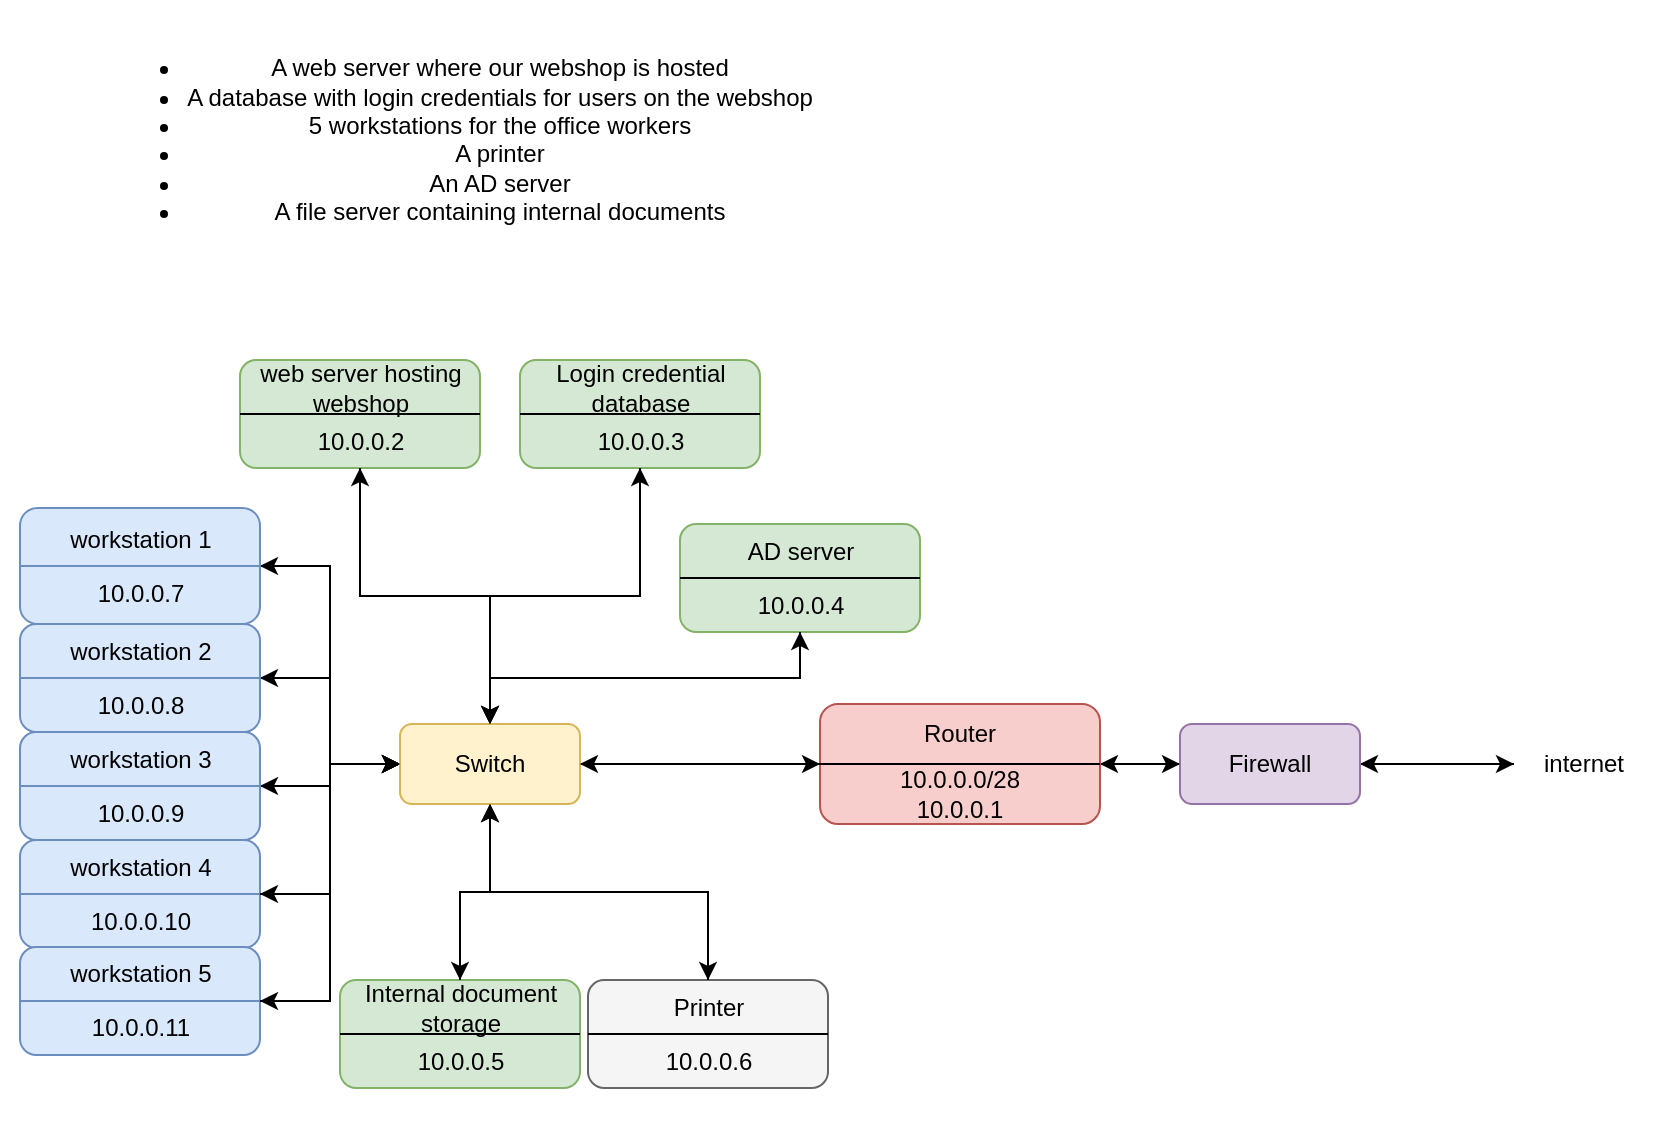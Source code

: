 <mxfile version="22.0.3" type="device">
  <diagram name="Page-1" id="LN097uPsQeDj9nCGL8V_">
    <mxGraphModel dx="1178" dy="798" grid="1" gridSize="10" guides="1" tooltips="1" connect="1" arrows="1" fold="1" page="1" pageScale="1" pageWidth="827" pageHeight="1169" math="0" shadow="0">
      <root>
        <mxCell id="0" />
        <mxCell id="1" parent="0" />
        <mxCell id="njN2i-LVsgVJ1UvWSxGF-2" value="&#xa;&lt;ul&gt;&lt;li&gt;A web server where our webshop is hosted&lt;/li&gt;&lt;li&gt;A database with login credentials for users on the webshop&lt;/li&gt;&lt;li&gt;5 workstations for the office workers&lt;/li&gt;&lt;li&gt;A printer&lt;/li&gt;&lt;li&gt;An AD server&lt;/li&gt;&lt;li&gt;A file server containing internal documents&lt;/li&gt;&lt;/ul&gt;&#xa;&#xa;" style="text;html=1;strokeColor=none;fillColor=none;align=center;verticalAlign=middle;whiteSpace=wrap;rounded=0;" parent="1" vertex="1">
          <mxGeometry y="10" width="460" height="150" as="geometry" />
        </mxCell>
        <mxCell id="njN2i-LVsgVJ1UvWSxGF-36" value="" style="group" parent="1" vertex="1" connectable="0">
          <mxGeometry x="10" y="410" width="120" height="90" as="geometry" />
        </mxCell>
        <mxCell id="njN2i-LVsgVJ1UvWSxGF-37" value="" style="rounded=1;whiteSpace=wrap;html=1;container=0;fillColor=#dae8fc;strokeColor=#6c8ebf;" parent="njN2i-LVsgVJ1UvWSxGF-36" vertex="1">
          <mxGeometry y="18" width="120" height="54" as="geometry" />
        </mxCell>
        <mxCell id="njN2i-LVsgVJ1UvWSxGF-38" value="" style="endArrow=none;html=1;rounded=0;entryX=1;entryY=0.5;entryDx=0;entryDy=0;fillColor=#dae8fc;strokeColor=#6c8ebf;" parent="njN2i-LVsgVJ1UvWSxGF-36" target="njN2i-LVsgVJ1UvWSxGF-37" edge="1">
          <mxGeometry width="50" height="50" relative="1" as="geometry">
            <mxPoint y="45" as="sourcePoint" />
            <mxPoint x="56.842" y="45" as="targetPoint" />
          </mxGeometry>
        </mxCell>
        <mxCell id="njN2i-LVsgVJ1UvWSxGF-39" value="workstation 4" style="text;html=1;strokeColor=none;fillColor=none;align=center;verticalAlign=middle;whiteSpace=wrap;rounded=0;container=0;" parent="njN2i-LVsgVJ1UvWSxGF-36" vertex="1">
          <mxGeometry x="8.571" y="18" width="102.857" height="27" as="geometry" />
        </mxCell>
        <mxCell id="njN2i-LVsgVJ1UvWSxGF-40" value="10.0.0.10" style="text;html=1;strokeColor=none;fillColor=none;align=center;verticalAlign=middle;whiteSpace=wrap;rounded=0;container=0;" parent="njN2i-LVsgVJ1UvWSxGF-36" vertex="1">
          <mxGeometry x="8.571" y="45" width="102.857" height="27" as="geometry" />
        </mxCell>
        <mxCell id="6VdATLwpPyrFod4XCKAj-38" style="edgeStyle=orthogonalEdgeStyle;rounded=0;orthogonalLoop=1;jettySize=auto;html=1;exitX=0;exitY=0.5;exitDx=0;exitDy=0;entryX=1;entryY=0.5;entryDx=0;entryDy=0;" edge="1" parent="1" source="6VdATLwpPyrFod4XCKAj-3" target="6VdATLwpPyrFod4XCKAj-26">
          <mxGeometry relative="1" as="geometry" />
        </mxCell>
        <mxCell id="6VdATLwpPyrFod4XCKAj-3" value="internet" style="text;html=1;strokeColor=none;fillColor=none;align=center;verticalAlign=middle;whiteSpace=wrap;rounded=0;" vertex="1" parent="1">
          <mxGeometry x="757" y="375" width="70" height="30" as="geometry" />
        </mxCell>
        <mxCell id="6VdATLwpPyrFod4XCKAj-17" style="edgeStyle=orthogonalEdgeStyle;rounded=0;orthogonalLoop=1;jettySize=auto;html=1;exitX=0;exitY=0.5;exitDx=0;exitDy=0;entryX=1;entryY=0.5;entryDx=0;entryDy=0;" edge="1" parent="1" source="6VdATLwpPyrFod4XCKAj-7" target="njN2i-LVsgVJ1UvWSxGF-22">
          <mxGeometry relative="1" as="geometry" />
        </mxCell>
        <mxCell id="6VdATLwpPyrFod4XCKAj-18" style="edgeStyle=orthogonalEdgeStyle;rounded=0;orthogonalLoop=1;jettySize=auto;html=1;exitX=0;exitY=0.5;exitDx=0;exitDy=0;entryX=1;entryY=0.5;entryDx=0;entryDy=0;" edge="1" parent="1" source="6VdATLwpPyrFod4XCKAj-7" target="njN2i-LVsgVJ1UvWSxGF-27">
          <mxGeometry relative="1" as="geometry" />
        </mxCell>
        <mxCell id="6VdATLwpPyrFod4XCKAj-20" style="edgeStyle=orthogonalEdgeStyle;rounded=0;orthogonalLoop=1;jettySize=auto;html=1;exitX=0;exitY=0.5;exitDx=0;exitDy=0;entryX=1;entryY=0.5;entryDx=0;entryDy=0;" edge="1" parent="1" source="6VdATLwpPyrFod4XCKAj-7" target="njN2i-LVsgVJ1UvWSxGF-32">
          <mxGeometry relative="1" as="geometry" />
        </mxCell>
        <mxCell id="6VdATLwpPyrFod4XCKAj-21" style="edgeStyle=orthogonalEdgeStyle;rounded=0;orthogonalLoop=1;jettySize=auto;html=1;exitX=0;exitY=0.5;exitDx=0;exitDy=0;entryX=1;entryY=0.5;entryDx=0;entryDy=0;" edge="1" parent="1" source="6VdATLwpPyrFod4XCKAj-7" target="njN2i-LVsgVJ1UvWSxGF-37">
          <mxGeometry relative="1" as="geometry" />
        </mxCell>
        <mxCell id="6VdATLwpPyrFod4XCKAj-9" style="edgeStyle=orthogonalEdgeStyle;rounded=0;orthogonalLoop=1;jettySize=auto;html=1;exitX=1;exitY=0.5;exitDx=0;exitDy=0;entryX=0;entryY=0.5;entryDx=0;entryDy=0;" edge="1" parent="1" source="njN2i-LVsgVJ1UvWSxGF-22" target="6VdATLwpPyrFod4XCKAj-7">
          <mxGeometry relative="1" as="geometry" />
        </mxCell>
        <mxCell id="6VdATLwpPyrFod4XCKAj-12" style="edgeStyle=orthogonalEdgeStyle;rounded=0;orthogonalLoop=1;jettySize=auto;html=1;exitX=1;exitY=0.5;exitDx=0;exitDy=0;entryX=0;entryY=0.5;entryDx=0;entryDy=0;" edge="1" parent="1" source="njN2i-LVsgVJ1UvWSxGF-27" target="6VdATLwpPyrFod4XCKAj-7">
          <mxGeometry relative="1" as="geometry" />
        </mxCell>
        <mxCell id="6VdATLwpPyrFod4XCKAj-14" style="edgeStyle=orthogonalEdgeStyle;rounded=0;orthogonalLoop=1;jettySize=auto;html=1;exitX=1;exitY=0.5;exitDx=0;exitDy=0;entryX=0;entryY=0.5;entryDx=0;entryDy=0;" edge="1" parent="1" source="njN2i-LVsgVJ1UvWSxGF-32" target="6VdATLwpPyrFod4XCKAj-7">
          <mxGeometry relative="1" as="geometry" />
        </mxCell>
        <mxCell id="6VdATLwpPyrFod4XCKAj-15" style="edgeStyle=orthogonalEdgeStyle;rounded=0;orthogonalLoop=1;jettySize=auto;html=1;exitX=1;exitY=0.5;exitDx=0;exitDy=0;entryX=0;entryY=0.5;entryDx=0;entryDy=0;" edge="1" parent="1" source="njN2i-LVsgVJ1UvWSxGF-37" target="6VdATLwpPyrFod4XCKAj-7">
          <mxGeometry relative="1" as="geometry" />
        </mxCell>
        <mxCell id="6VdATLwpPyrFod4XCKAj-36" style="edgeStyle=orthogonalEdgeStyle;rounded=0;orthogonalLoop=1;jettySize=auto;html=1;exitX=0;exitY=0.5;exitDx=0;exitDy=0;entryX=1;entryY=0.5;entryDx=0;entryDy=0;" edge="1" parent="1" source="6VdATLwpPyrFod4XCKAj-26" target="njN2i-LVsgVJ1UvWSxGF-4">
          <mxGeometry relative="1" as="geometry" />
        </mxCell>
        <mxCell id="6VdATLwpPyrFod4XCKAj-37" style="edgeStyle=orthogonalEdgeStyle;rounded=0;orthogonalLoop=1;jettySize=auto;html=1;entryX=0;entryY=0.5;entryDx=0;entryDy=0;" edge="1" parent="1" source="6VdATLwpPyrFod4XCKAj-26" target="6VdATLwpPyrFod4XCKAj-3">
          <mxGeometry relative="1" as="geometry" />
        </mxCell>
        <mxCell id="6VdATLwpPyrFod4XCKAj-26" value="Firewall" style="rounded=1;whiteSpace=wrap;html=1;fillColor=#e1d5e7;strokeColor=#9673a6;" vertex="1" parent="1">
          <mxGeometry x="590" y="370" width="90" height="40" as="geometry" />
        </mxCell>
        <mxCell id="6VdATLwpPyrFod4XCKAj-30" value="" style="group" vertex="1" connectable="0" parent="1">
          <mxGeometry x="120" y="170" width="120" height="90" as="geometry" />
        </mxCell>
        <mxCell id="6VdATLwpPyrFod4XCKAj-31" value="" style="rounded=1;whiteSpace=wrap;html=1;container=0;fillColor=#d5e8d4;strokeColor=#82b366;" vertex="1" parent="6VdATLwpPyrFod4XCKAj-30">
          <mxGeometry y="18" width="120" height="54" as="geometry" />
        </mxCell>
        <mxCell id="6VdATLwpPyrFod4XCKAj-32" value="" style="endArrow=none;html=1;rounded=0;entryX=1;entryY=0.5;entryDx=0;entryDy=0;" edge="1" parent="6VdATLwpPyrFod4XCKAj-30" target="6VdATLwpPyrFod4XCKAj-31">
          <mxGeometry width="50" height="50" relative="1" as="geometry">
            <mxPoint y="45" as="sourcePoint" />
            <mxPoint x="56.842" y="45" as="targetPoint" />
          </mxGeometry>
        </mxCell>
        <mxCell id="6VdATLwpPyrFod4XCKAj-33" value="web server hosting webshop" style="text;html=1;strokeColor=none;fillColor=none;align=center;verticalAlign=middle;whiteSpace=wrap;rounded=0;container=0;" vertex="1" parent="6VdATLwpPyrFod4XCKAj-30">
          <mxGeometry x="8.571" y="18" width="102.857" height="27" as="geometry" />
        </mxCell>
        <mxCell id="6VdATLwpPyrFod4XCKAj-34" value="10.0.0.2" style="text;html=1;strokeColor=none;fillColor=none;align=center;verticalAlign=middle;whiteSpace=wrap;rounded=0;container=0;" vertex="1" parent="6VdATLwpPyrFod4XCKAj-30">
          <mxGeometry x="8.571" y="45" width="102.857" height="27" as="geometry" />
        </mxCell>
        <mxCell id="6VdATLwpPyrFod4XCKAj-35" style="edgeStyle=orthogonalEdgeStyle;rounded=0;orthogonalLoop=1;jettySize=auto;html=1;exitX=1;exitY=0.5;exitDx=0;exitDy=0;" edge="1" parent="1" source="njN2i-LVsgVJ1UvWSxGF-4" target="6VdATLwpPyrFod4XCKAj-26">
          <mxGeometry relative="1" as="geometry" />
        </mxCell>
        <mxCell id="njN2i-LVsgVJ1UvWSxGF-4" value="" style="rounded=1;whiteSpace=wrap;html=1;container=0;fillColor=#f8cecc;strokeColor=#b85450;" parent="1" vertex="1">
          <mxGeometry x="410" y="360" width="140" height="60" as="geometry" />
        </mxCell>
        <mxCell id="njN2i-LVsgVJ1UvWSxGF-13" value="" style="endArrow=none;html=1;rounded=0;entryX=1;entryY=0.5;entryDx=0;entryDy=0;" parent="1" target="njN2i-LVsgVJ1UvWSxGF-4" edge="1">
          <mxGeometry width="50" height="50" relative="1" as="geometry">
            <mxPoint x="410" y="390" as="sourcePoint" />
            <mxPoint x="476.316" y="390" as="targetPoint" />
          </mxGeometry>
        </mxCell>
        <mxCell id="njN2i-LVsgVJ1UvWSxGF-18" value="Router" style="text;html=1;strokeColor=none;fillColor=none;align=center;verticalAlign=middle;whiteSpace=wrap;rounded=0;container=0;" parent="1" vertex="1">
          <mxGeometry x="420" y="360" width="120" height="30" as="geometry" />
        </mxCell>
        <mxCell id="njN2i-LVsgVJ1UvWSxGF-19" value="10.0.0.0/28&lt;br&gt;10.0.0.1" style="text;html=1;strokeColor=none;fillColor=none;align=center;verticalAlign=middle;whiteSpace=wrap;rounded=0;container=0;" parent="1" vertex="1">
          <mxGeometry x="420" y="390" width="120" height="30" as="geometry" />
        </mxCell>
        <mxCell id="6VdATLwpPyrFod4XCKAj-27" style="edgeStyle=orthogonalEdgeStyle;rounded=0;orthogonalLoop=1;jettySize=auto;html=1;exitX=1;exitY=0.5;exitDx=0;exitDy=0;entryX=0;entryY=0.5;entryDx=0;entryDy=0;" edge="1" parent="1" source="6VdATLwpPyrFod4XCKAj-7" target="njN2i-LVsgVJ1UvWSxGF-4">
          <mxGeometry relative="1" as="geometry" />
        </mxCell>
        <mxCell id="6VdATLwpPyrFod4XCKAj-39" style="edgeStyle=orthogonalEdgeStyle;rounded=0;orthogonalLoop=1;jettySize=auto;html=1;exitX=0.5;exitY=0;exitDx=0;exitDy=0;entryX=0.5;entryY=1;entryDx=0;entryDy=0;" edge="1" parent="1" source="6VdATLwpPyrFod4XCKAj-7" target="6VdATLwpPyrFod4XCKAj-34">
          <mxGeometry relative="1" as="geometry" />
        </mxCell>
        <mxCell id="6VdATLwpPyrFod4XCKAj-61" style="edgeStyle=orthogonalEdgeStyle;rounded=0;orthogonalLoop=1;jettySize=auto;html=1;exitX=0.5;exitY=0;exitDx=0;exitDy=0;entryX=0.5;entryY=1;entryDx=0;entryDy=0;" edge="1" parent="1" source="6VdATLwpPyrFod4XCKAj-7" target="6VdATLwpPyrFod4XCKAj-52">
          <mxGeometry relative="1" as="geometry" />
        </mxCell>
        <mxCell id="6VdATLwpPyrFod4XCKAj-63" style="edgeStyle=orthogonalEdgeStyle;rounded=0;orthogonalLoop=1;jettySize=auto;html=1;exitX=0.5;exitY=1;exitDx=0;exitDy=0;entryX=0.5;entryY=0;entryDx=0;entryDy=0;" edge="1" parent="1" source="6VdATLwpPyrFod4XCKAj-7" target="6VdATLwpPyrFod4XCKAj-44">
          <mxGeometry relative="1" as="geometry" />
        </mxCell>
        <mxCell id="6VdATLwpPyrFod4XCKAj-71" style="edgeStyle=orthogonalEdgeStyle;rounded=0;orthogonalLoop=1;jettySize=auto;html=1;exitX=0.5;exitY=1;exitDx=0;exitDy=0;entryX=0.5;entryY=0;entryDx=0;entryDy=0;" edge="1" parent="1" source="6VdATLwpPyrFod4XCKAj-7" target="6VdATLwpPyrFod4XCKAj-55">
          <mxGeometry relative="1" as="geometry" />
        </mxCell>
        <mxCell id="6VdATLwpPyrFod4XCKAj-78" style="edgeStyle=orthogonalEdgeStyle;rounded=0;orthogonalLoop=1;jettySize=auto;html=1;exitX=0.5;exitY=0;exitDx=0;exitDy=0;entryX=0.5;entryY=1;entryDx=0;entryDy=0;" edge="1" parent="1" source="6VdATLwpPyrFod4XCKAj-7" target="6VdATLwpPyrFod4XCKAj-76">
          <mxGeometry relative="1" as="geometry" />
        </mxCell>
        <mxCell id="6VdATLwpPyrFod4XCKAj-86" style="edgeStyle=orthogonalEdgeStyle;rounded=0;orthogonalLoop=1;jettySize=auto;html=1;exitX=0;exitY=0.5;exitDx=0;exitDy=0;entryX=1;entryY=0.5;entryDx=0;entryDy=0;" edge="1" parent="1" source="6VdATLwpPyrFod4XCKAj-7" target="6VdATLwpPyrFod4XCKAj-81">
          <mxGeometry relative="1" as="geometry" />
        </mxCell>
        <mxCell id="6VdATLwpPyrFod4XCKAj-7" value="Switch" style="rounded=1;whiteSpace=wrap;html=1;fillColor=#fff2cc;strokeColor=#d6b656;" vertex="1" parent="1">
          <mxGeometry x="200" y="370" width="90" height="40" as="geometry" />
        </mxCell>
        <mxCell id="6VdATLwpPyrFod4XCKAj-28" style="edgeStyle=orthogonalEdgeStyle;rounded=0;orthogonalLoop=1;jettySize=auto;html=1;exitX=0;exitY=0.5;exitDx=0;exitDy=0;entryX=1;entryY=0.5;entryDx=0;entryDy=0;" edge="1" parent="1" source="njN2i-LVsgVJ1UvWSxGF-4" target="6VdATLwpPyrFod4XCKAj-7">
          <mxGeometry relative="1" as="geometry" />
        </mxCell>
        <mxCell id="6VdATLwpPyrFod4XCKAj-40" style="edgeStyle=orthogonalEdgeStyle;rounded=0;orthogonalLoop=1;jettySize=auto;html=1;exitX=0.5;exitY=1;exitDx=0;exitDy=0;entryX=0.5;entryY=0;entryDx=0;entryDy=0;" edge="1" parent="1" source="6VdATLwpPyrFod4XCKAj-34" target="6VdATLwpPyrFod4XCKAj-7">
          <mxGeometry relative="1" as="geometry" />
        </mxCell>
        <mxCell id="6VdATLwpPyrFod4XCKAj-41" value="" style="group" vertex="1" connectable="0" parent="1">
          <mxGeometry x="294" y="480" width="120" height="90" as="geometry" />
        </mxCell>
        <mxCell id="6VdATLwpPyrFod4XCKAj-42" value="" style="rounded=1;whiteSpace=wrap;html=1;container=0;fillColor=#f5f5f5;strokeColor=#666666;fontColor=#333333;" vertex="1" parent="6VdATLwpPyrFod4XCKAj-41">
          <mxGeometry y="18" width="120" height="54" as="geometry" />
        </mxCell>
        <mxCell id="6VdATLwpPyrFod4XCKAj-43" value="" style="endArrow=none;html=1;rounded=0;entryX=1;entryY=0.5;entryDx=0;entryDy=0;" edge="1" parent="6VdATLwpPyrFod4XCKAj-41" target="6VdATLwpPyrFod4XCKAj-42">
          <mxGeometry width="50" height="50" relative="1" as="geometry">
            <mxPoint y="45" as="sourcePoint" />
            <mxPoint x="56.842" y="45" as="targetPoint" />
          </mxGeometry>
        </mxCell>
        <mxCell id="6VdATLwpPyrFod4XCKAj-44" value="Printer" style="text;html=1;strokeColor=none;fillColor=none;align=center;verticalAlign=middle;whiteSpace=wrap;rounded=0;container=0;" vertex="1" parent="6VdATLwpPyrFod4XCKAj-41">
          <mxGeometry x="8.571" y="18" width="102.857" height="27" as="geometry" />
        </mxCell>
        <mxCell id="6VdATLwpPyrFod4XCKAj-45" value="10.0.0.6" style="text;html=1;strokeColor=none;fillColor=none;align=center;verticalAlign=middle;whiteSpace=wrap;rounded=0;container=0;" vertex="1" parent="6VdATLwpPyrFod4XCKAj-41">
          <mxGeometry x="8.571" y="45" width="102.857" height="27" as="geometry" />
        </mxCell>
        <mxCell id="6VdATLwpPyrFod4XCKAj-49" value="" style="rounded=1;whiteSpace=wrap;html=1;container=0;fillColor=#d5e8d4;strokeColor=#82b366;" vertex="1" parent="1">
          <mxGeometry x="260" y="188" width="120" height="54" as="geometry" />
        </mxCell>
        <mxCell id="6VdATLwpPyrFod4XCKAj-50" value="" style="endArrow=none;html=1;rounded=0;entryX=1;entryY=0.5;entryDx=0;entryDy=0;" edge="1" parent="1" target="6VdATLwpPyrFod4XCKAj-49">
          <mxGeometry width="50" height="50" relative="1" as="geometry">
            <mxPoint x="260" y="215" as="sourcePoint" />
            <mxPoint x="316.842" y="215" as="targetPoint" />
          </mxGeometry>
        </mxCell>
        <mxCell id="6VdATLwpPyrFod4XCKAj-51" value="Login credential database" style="text;html=1;strokeColor=none;fillColor=none;align=center;verticalAlign=middle;whiteSpace=wrap;rounded=0;container=0;" vertex="1" parent="1">
          <mxGeometry x="268.571" y="188" width="102.857" height="27" as="geometry" />
        </mxCell>
        <mxCell id="6VdATLwpPyrFod4XCKAj-60" style="edgeStyle=orthogonalEdgeStyle;rounded=0;orthogonalLoop=1;jettySize=auto;html=1;exitX=0.5;exitY=1;exitDx=0;exitDy=0;entryX=0.5;entryY=0;entryDx=0;entryDy=0;" edge="1" parent="1" source="6VdATLwpPyrFod4XCKAj-52" target="6VdATLwpPyrFod4XCKAj-7">
          <mxGeometry relative="1" as="geometry" />
        </mxCell>
        <mxCell id="6VdATLwpPyrFod4XCKAj-52" value="10.0.0.3" style="text;html=1;strokeColor=none;fillColor=none;align=center;verticalAlign=middle;whiteSpace=wrap;rounded=0;container=0;" vertex="1" parent="1">
          <mxGeometry x="268.571" y="215" width="102.857" height="27" as="geometry" />
        </mxCell>
        <mxCell id="6VdATLwpPyrFod4XCKAj-53" value="" style="rounded=1;whiteSpace=wrap;html=1;container=0;fillColor=#d5e8d4;strokeColor=#82b366;" vertex="1" parent="1">
          <mxGeometry x="170" y="498" width="120" height="54" as="geometry" />
        </mxCell>
        <mxCell id="6VdATLwpPyrFod4XCKAj-54" value="" style="endArrow=none;html=1;rounded=0;entryX=1;entryY=0.5;entryDx=0;entryDy=0;" edge="1" parent="1" target="6VdATLwpPyrFod4XCKAj-53">
          <mxGeometry width="50" height="50" relative="1" as="geometry">
            <mxPoint x="170" y="525" as="sourcePoint" />
            <mxPoint x="226.842" y="525" as="targetPoint" />
          </mxGeometry>
        </mxCell>
        <mxCell id="6VdATLwpPyrFod4XCKAj-70" style="edgeStyle=orthogonalEdgeStyle;rounded=0;orthogonalLoop=1;jettySize=auto;html=1;exitX=0.5;exitY=0;exitDx=0;exitDy=0;entryX=0.5;entryY=1;entryDx=0;entryDy=0;" edge="1" parent="1" source="6VdATLwpPyrFod4XCKAj-55" target="6VdATLwpPyrFod4XCKAj-7">
          <mxGeometry relative="1" as="geometry" />
        </mxCell>
        <mxCell id="6VdATLwpPyrFod4XCKAj-55" value="Internal document storage" style="text;html=1;strokeColor=none;fillColor=none;align=center;verticalAlign=middle;whiteSpace=wrap;rounded=0;container=0;" vertex="1" parent="1">
          <mxGeometry x="178.571" y="498" width="102.857" height="27" as="geometry" />
        </mxCell>
        <mxCell id="6VdATLwpPyrFod4XCKAj-56" value="10.0.0.5" style="text;html=1;strokeColor=none;fillColor=none;align=center;verticalAlign=middle;whiteSpace=wrap;rounded=0;container=0;" vertex="1" parent="1">
          <mxGeometry x="178.571" y="525" width="102.857" height="27" as="geometry" />
        </mxCell>
        <mxCell id="6VdATLwpPyrFod4XCKAj-62" style="edgeStyle=orthogonalEdgeStyle;rounded=0;orthogonalLoop=1;jettySize=auto;html=1;exitX=0.5;exitY=0;exitDx=0;exitDy=0;entryX=0.5;entryY=1;entryDx=0;entryDy=0;" edge="1" parent="1" source="6VdATLwpPyrFod4XCKAj-44" target="6VdATLwpPyrFod4XCKAj-7">
          <mxGeometry relative="1" as="geometry" />
        </mxCell>
        <mxCell id="6VdATLwpPyrFod4XCKAj-73" value="" style="rounded=1;whiteSpace=wrap;html=1;container=0;fillColor=#d5e8d4;strokeColor=#82b366;" vertex="1" parent="1">
          <mxGeometry x="340" y="270" width="120" height="54" as="geometry" />
        </mxCell>
        <mxCell id="6VdATLwpPyrFod4XCKAj-74" value="" style="endArrow=none;html=1;rounded=0;entryX=1;entryY=0.5;entryDx=0;entryDy=0;" edge="1" parent="1" target="6VdATLwpPyrFod4XCKAj-73">
          <mxGeometry width="50" height="50" relative="1" as="geometry">
            <mxPoint x="340" y="297" as="sourcePoint" />
            <mxPoint x="396.842" y="297" as="targetPoint" />
          </mxGeometry>
        </mxCell>
        <mxCell id="6VdATLwpPyrFod4XCKAj-75" value="AD server" style="text;html=1;strokeColor=none;fillColor=none;align=center;verticalAlign=middle;whiteSpace=wrap;rounded=0;container=0;" vertex="1" parent="1">
          <mxGeometry x="348.571" y="270" width="102.857" height="27" as="geometry" />
        </mxCell>
        <mxCell id="6VdATLwpPyrFod4XCKAj-77" style="edgeStyle=orthogonalEdgeStyle;rounded=0;orthogonalLoop=1;jettySize=auto;html=1;exitX=0.5;exitY=1;exitDx=0;exitDy=0;entryX=0.5;entryY=0;entryDx=0;entryDy=0;" edge="1" parent="1" source="6VdATLwpPyrFod4XCKAj-76" target="6VdATLwpPyrFod4XCKAj-7">
          <mxGeometry relative="1" as="geometry" />
        </mxCell>
        <mxCell id="6VdATLwpPyrFod4XCKAj-76" value="10.0.0.4" style="text;html=1;strokeColor=none;fillColor=none;align=center;verticalAlign=middle;whiteSpace=wrap;rounded=0;container=0;" vertex="1" parent="1">
          <mxGeometry x="348.571" y="297" width="102.857" height="27" as="geometry" />
        </mxCell>
        <mxCell id="njN2i-LVsgVJ1UvWSxGF-22" value="" style="rounded=1;whiteSpace=wrap;html=1;container=0;fillColor=#dae8fc;strokeColor=#6c8ebf;" parent="1" vertex="1">
          <mxGeometry x="10" y="262" width="120" height="58" as="geometry" />
        </mxCell>
        <mxCell id="njN2i-LVsgVJ1UvWSxGF-23" value="" style="endArrow=none;html=1;rounded=0;entryX=1;entryY=0.5;entryDx=0;entryDy=0;fillColor=#dae8fc;strokeColor=#6c8ebf;" parent="1" target="njN2i-LVsgVJ1UvWSxGF-22" edge="1">
          <mxGeometry width="50" height="50" relative="1" as="geometry">
            <mxPoint x="10" y="291" as="sourcePoint" />
            <mxPoint x="66.842" y="291" as="targetPoint" />
          </mxGeometry>
        </mxCell>
        <mxCell id="njN2i-LVsgVJ1UvWSxGF-24" value="workstation 1" style="text;html=1;strokeColor=none;fillColor=none;align=center;verticalAlign=middle;whiteSpace=wrap;rounded=0;container=0;" parent="1" vertex="1">
          <mxGeometry x="18.571" y="264" width="102.857" height="27" as="geometry" />
        </mxCell>
        <mxCell id="njN2i-LVsgVJ1UvWSxGF-25" value="10.0.0.7" style="text;html=1;strokeColor=none;fillColor=none;align=center;verticalAlign=middle;whiteSpace=wrap;rounded=0;container=0;" parent="1" vertex="1">
          <mxGeometry x="18.571" y="291" width="102.857" height="27" as="geometry" />
        </mxCell>
        <mxCell id="njN2i-LVsgVJ1UvWSxGF-27" value="" style="rounded=1;whiteSpace=wrap;html=1;container=0;fillColor=#dae8fc;strokeColor=#6c8ebf;" parent="1" vertex="1">
          <mxGeometry x="10" y="320" width="120" height="54" as="geometry" />
        </mxCell>
        <mxCell id="njN2i-LVsgVJ1UvWSxGF-28" value="" style="endArrow=none;html=1;rounded=0;entryX=1;entryY=0.5;entryDx=0;entryDy=0;fillColor=#dae8fc;strokeColor=#6c8ebf;" parent="1" target="njN2i-LVsgVJ1UvWSxGF-27" edge="1">
          <mxGeometry width="50" height="50" relative="1" as="geometry">
            <mxPoint x="10" y="347" as="sourcePoint" />
            <mxPoint x="66.842" y="347" as="targetPoint" />
          </mxGeometry>
        </mxCell>
        <mxCell id="njN2i-LVsgVJ1UvWSxGF-29" value="workstation 2" style="text;html=1;strokeColor=none;fillColor=none;align=center;verticalAlign=middle;whiteSpace=wrap;rounded=0;container=0;" parent="1" vertex="1">
          <mxGeometry x="18.571" y="320" width="102.857" height="27" as="geometry" />
        </mxCell>
        <mxCell id="njN2i-LVsgVJ1UvWSxGF-30" value="10.0.0.8" style="text;html=1;strokeColor=none;fillColor=none;align=center;verticalAlign=middle;whiteSpace=wrap;rounded=0;container=0;" parent="1" vertex="1">
          <mxGeometry x="18.571" y="347" width="102.857" height="27" as="geometry" />
        </mxCell>
        <mxCell id="njN2i-LVsgVJ1UvWSxGF-32" value="" style="rounded=1;whiteSpace=wrap;html=1;container=0;fillColor=#dae8fc;strokeColor=#6c8ebf;" parent="1" vertex="1">
          <mxGeometry x="10" y="374" width="120" height="54" as="geometry" />
        </mxCell>
        <mxCell id="njN2i-LVsgVJ1UvWSxGF-33" value="" style="endArrow=none;html=1;rounded=0;entryX=1;entryY=0.5;entryDx=0;entryDy=0;fillColor=#dae8fc;strokeColor=#6c8ebf;" parent="1" target="njN2i-LVsgVJ1UvWSxGF-32" edge="1">
          <mxGeometry width="50" height="50" relative="1" as="geometry">
            <mxPoint x="10" y="401" as="sourcePoint" />
            <mxPoint x="66.842" y="401" as="targetPoint" />
          </mxGeometry>
        </mxCell>
        <mxCell id="njN2i-LVsgVJ1UvWSxGF-34" value="workstation 3" style="text;html=1;strokeColor=none;fillColor=none;align=center;verticalAlign=middle;whiteSpace=wrap;rounded=0;container=0;" parent="1" vertex="1">
          <mxGeometry x="18.571" y="374" width="102.857" height="27" as="geometry" />
        </mxCell>
        <mxCell id="njN2i-LVsgVJ1UvWSxGF-35" value="10.0.0.9" style="text;html=1;strokeColor=none;fillColor=none;align=center;verticalAlign=middle;whiteSpace=wrap;rounded=0;container=0;" parent="1" vertex="1">
          <mxGeometry x="18.571" y="401" width="102.857" height="27" as="geometry" />
        </mxCell>
        <mxCell id="6VdATLwpPyrFod4XCKAj-80" value="" style="group" vertex="1" connectable="0" parent="1">
          <mxGeometry x="10" y="463.5" width="120" height="90" as="geometry" />
        </mxCell>
        <mxCell id="6VdATLwpPyrFod4XCKAj-81" value="" style="rounded=1;whiteSpace=wrap;html=1;container=0;fillColor=#dae8fc;strokeColor=#6c8ebf;" vertex="1" parent="6VdATLwpPyrFod4XCKAj-80">
          <mxGeometry y="18" width="120" height="54" as="geometry" />
        </mxCell>
        <mxCell id="6VdATLwpPyrFod4XCKAj-82" value="" style="endArrow=none;html=1;rounded=0;entryX=1;entryY=0.5;entryDx=0;entryDy=0;fillColor=#dae8fc;strokeColor=#6c8ebf;" edge="1" parent="6VdATLwpPyrFod4XCKAj-80" target="6VdATLwpPyrFod4XCKAj-81">
          <mxGeometry width="50" height="50" relative="1" as="geometry">
            <mxPoint y="45" as="sourcePoint" />
            <mxPoint x="56.842" y="45" as="targetPoint" />
          </mxGeometry>
        </mxCell>
        <mxCell id="6VdATLwpPyrFod4XCKAj-83" value="workstation 5" style="text;html=1;strokeColor=none;fillColor=none;align=center;verticalAlign=middle;whiteSpace=wrap;rounded=0;container=0;" vertex="1" parent="6VdATLwpPyrFod4XCKAj-80">
          <mxGeometry x="8.571" y="18" width="102.857" height="27" as="geometry" />
        </mxCell>
        <mxCell id="6VdATLwpPyrFod4XCKAj-84" value="10.0.0.11" style="text;html=1;strokeColor=none;fillColor=none;align=center;verticalAlign=middle;whiteSpace=wrap;rounded=0;container=0;" vertex="1" parent="6VdATLwpPyrFod4XCKAj-80">
          <mxGeometry x="8.571" y="45" width="102.857" height="27" as="geometry" />
        </mxCell>
        <mxCell id="6VdATLwpPyrFod4XCKAj-85" style="edgeStyle=orthogonalEdgeStyle;rounded=0;orthogonalLoop=1;jettySize=auto;html=1;exitX=1;exitY=0.5;exitDx=0;exitDy=0;entryX=0;entryY=0.5;entryDx=0;entryDy=0;" edge="1" parent="1" source="6VdATLwpPyrFod4XCKAj-81" target="6VdATLwpPyrFod4XCKAj-7">
          <mxGeometry relative="1" as="geometry" />
        </mxCell>
      </root>
    </mxGraphModel>
  </diagram>
</mxfile>
